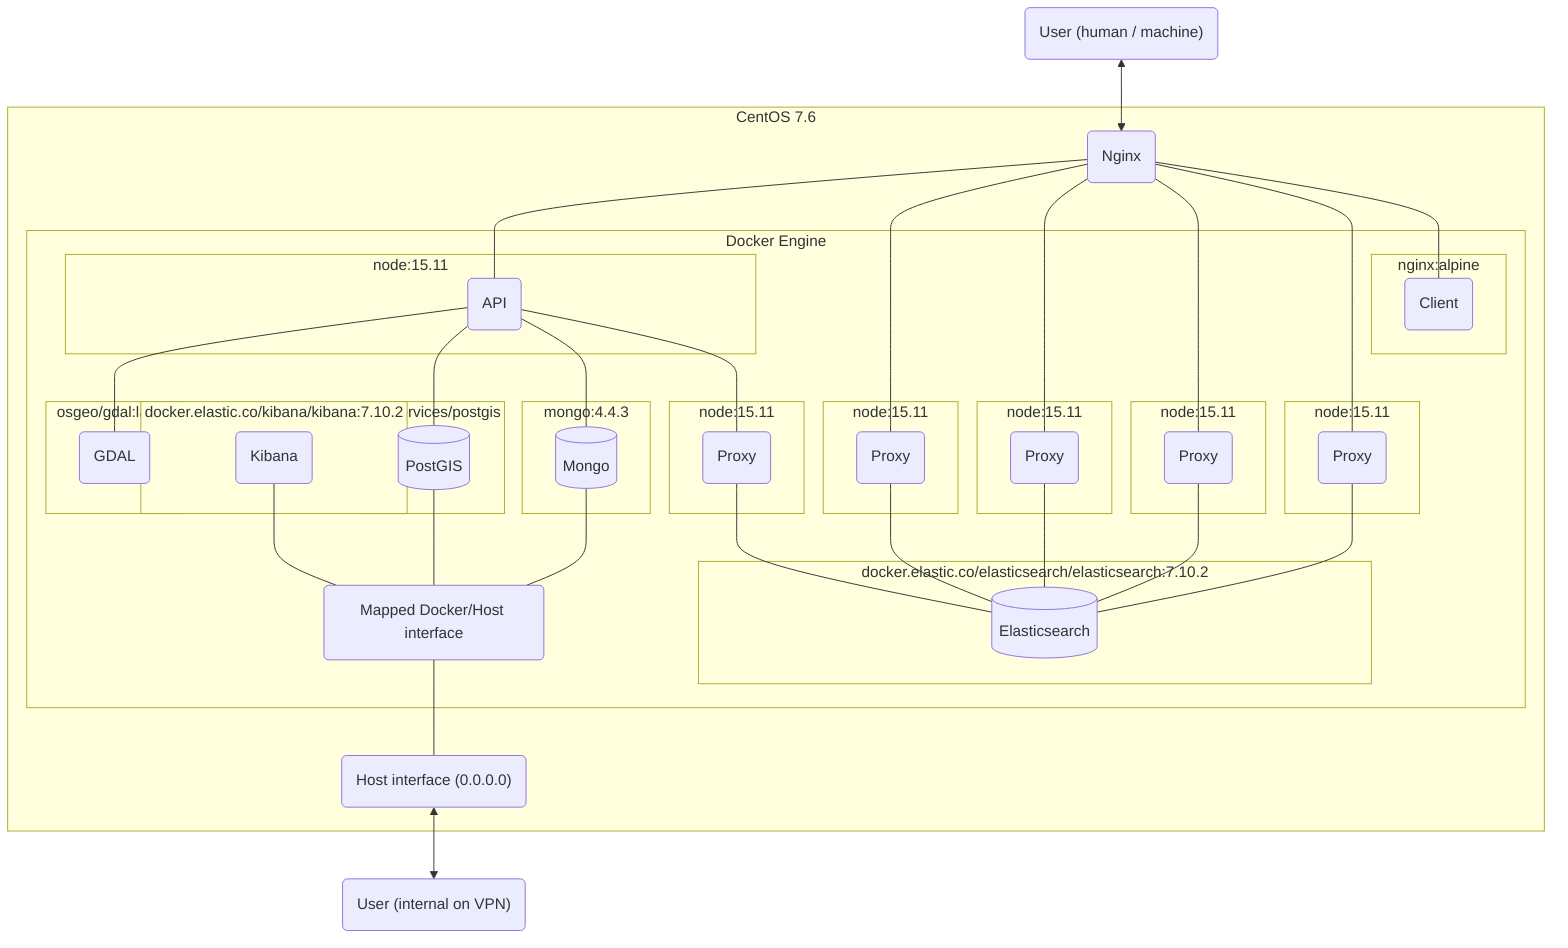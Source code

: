 flowchart

    User("User (human / machine)") <--> Nginx

    %% CentOS boundary
    subgraph CentOS_boundary ["CentOS 7.6"]

        Nginx(Nginx) --- Client
        Nginx --- ClientProxy1
        Nginx --- ClientProxy2
        Nginx --- ClientProxy3
        Nginx --- ClientProxy4
        ClientProxy1 --- Elasticsearch
        ClientProxy2 --- Elasticsearch
        ClientProxy3 --- Elasticsearch
        ClientProxy4 --- Elasticsearch
        Nginx --- API

        %% Docker Engine boundary
        subgraph Docker_boundary ["Docker Engine"]

            %% Docker container boundaries
            subgraph 1 ["nginx:alpine"]
                Client(Client)
            end
            subgraph 2 ["node:15.11"]
                API(API)
            end
            subgraph 3a ["node:15.11"]
                ClientProxy1(Proxy)
            end     
            subgraph 3b ["node:15.11"]
                ClientProxy2(Proxy)
            end     
            subgraph 3c ["node:15.11"]
                ClientProxy3(Proxy)
            end    
            subgraph 3d ["node:15.11"]
                ClientProxy4(Proxy)
            end                                 
            subgraph 4 ["node:15.11"]
                ApiProxy(Proxy)
            end
            subgraph 5a ["docker.elastic.co/elasticsearch/elasticsearch:7.10.2"]
                Elasticsearch[(Elasticsearch)]
            end
            subgraph 5b ["docker.elastic.co/kibana/kibana:7.10.2"]
                Kibana(Kibana)
            end                 
            subgraph 6 ["mongo:4.4.3"]
                Mongo[(Mongo)]
            end    
            subgraph 7 ["src/services/postgis"]
                PostGIS[(PostGIS)]
            end
            subgraph 8 ["osgeo/gdal:latest"]
                GDAL(GDAL)
            end

            %% Topology
            API --- ApiProxy
            API --- Mongo
            API --- PostGIS
            API --- GDAL
            ApiProxy --- Elasticsearch
            Mongo --- Host("Mapped Docker/Host interface")
            PostGIS --- Host
            Kibana --- Host
        end

        Host --- Host_interface("Host interface (0.0.0.0)")

  
    end

    Host_interface <--> User2("User (internal on VPN)")
